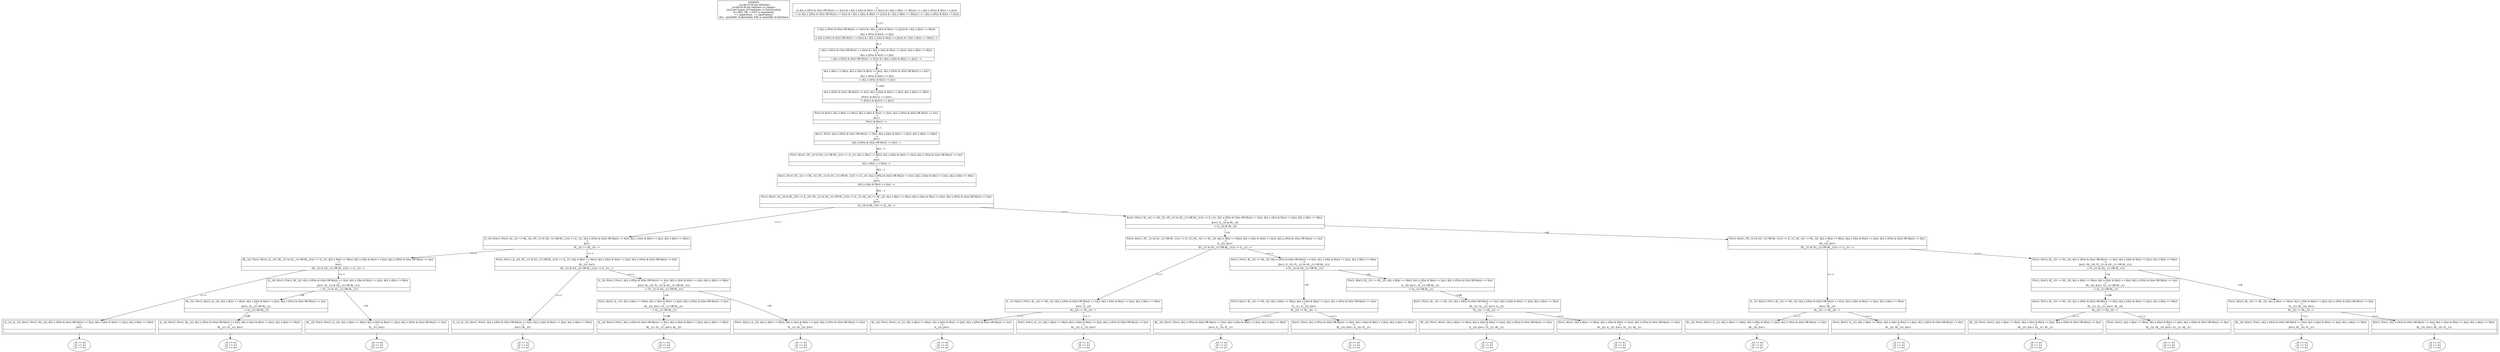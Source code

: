 digraph X {
legend [shape=box,label="LEGEND:\n__[a-z][a-z0-9] are MetaVars\n[a-z][a-z0-9] are SubjVars or LogVars\n[A-Z] are names of Predicates or FuncSymbols\n&=AND, OR, !=NOT is negotiation\n=> implication, == equevalence\nALL - quantifier of generality, EXZ is auantifier of existence"];	65 [label="__t3 => w1\n__t2 => w1\n__t1 => w1\n"]
	64 [label="__t3 => w1\n__t2 => w1\n__t1 => w1\n"]
	63 [label="__t3 => w1\n__t2 => w1\n__t1 => w1\n"]
	62 [label="__t3 => w1\n__t2 => w1\n__t1 => w1\n"]
	61 [label="__t3 => w1\n__t2 => w1\n__t1 => w1\n"]
	60 [label="__t3 => w1\n__t2 => w1\n__t1 => w1\n"]
	59 [label="__t3 => w1\n__t2 => w1\n__t1 => w1\n"]
	58 [label="__t3 => w1\n__t2 => w1\n__t1 => w1\n"]
	57 [label="__t3 => w1\n__t2 => w1\n__t1 => w1\n"]
	56 [label="__t3 => w1\n__t2 => w1\n__t1 => w1\n"]
	55 [label="__t3 => w1\n__t2 => w1\n__t1 => w1\n"]
	54 [label="__t3 => w1\n__t2 => w1\n__t1 => w1\n"]
	53 [label="__t3 => w1\n__t2 => w1\n__t1 => w1\n"]
	52 [label="__t3 => w1\n__t2 => w1\n__t1 => w1\n"]
	51 [label="__t3 => w1\n__t2 => w1\n__t1 => w1\n"]
	50 [label="__t3 => w1\n__t2 => w1\n__t1 => w1\n"]
	49 [label="__t3 => w1\n__t2 => w1\n__t1 => w1\n"]
	48 [label="__t3 => w1\n__t2 => w1\n__t1 => w1\n"]
	subgraph cluster2 {
		47 [shape=record,label="{<seq> H(__t2), F(w1), K(w1),  ALL x (K(x) =\> H(x)),  ALL x ((I(x) & H(x)) =\> J(x)),  ALL x ((F(x) & (G(x) OR H(x))) =\> I(x)) \n--\>\nH(__t3), J(w1), G(__t1), H(__t1) |<lastfip>  }"];
	}
	47 -> 65 [label=""]
	subgraph cluster2 {
		46 [shape=record,label="{<seq> F(w1), K(w1),  ALL x (K(x) =\> H(x)),  ALL x ((I(x) & H(x)) =\> J(x)),  ALL x ((F(x) & (G(x) OR H(x))) =\> I(x)) \n--\>\nK(__t2), H(__t3), J(w1), G(__t1), H(__t1) |<lastfip>  }"];
	}
	46 -> 64 [label=""]
	subgraph cluster2 {
		45 [shape=record,label="{<seq> H(__t2), F(w1), K(w1),  ALL x (K(x) =\> H(x)),  ALL x ((I(x) & H(x)) =\> J(x)),  ALL x ((F(x) & (G(x) OR H(x))) =\> I(x)) \n--\>\nI(__t3), J(w1), G(__t1), H(__t1) |<lastfip>  }"];
	}
	45 -> 59 [label=""]
	subgraph cluster2 {
		44 [shape=record,label="{<seq> F(w1), K(w1),  ALL x (K(x) =\> H(x)),  ALL x ((I(x) & H(x)) =\> J(x)),  ALL x ((F(x) & (G(x) OR H(x))) =\> I(x)) \n--\>\nK(__t2), I(__t3), J(w1), G(__t1), H(__t1) |<lastfip>  }"];
	}
	44 -> 58 [label=""]
	subgraph cluster2 {
		43 [shape=record,label="{<seq> J(__t3), K(w1), F(w1),  ALL x ((F(x) & (G(x) OR H(x))) =\> I(x)),  ALL x ((I(x) & H(x)) =\> J(x)),  ALL x (K(x) =\> H(x)) \n--\>\nH(__t1), G(__t1), J(w1), K(__t2) |<lastfip>  }"];
	}
	43 -> 50 [label=""]
	subgraph cluster2 {
		42 [shape=record,label="{<seq> J(__t3), K(w1), F(w1), H(__t2),  ALL x ((F(x) & (G(x) OR H(x))) =\> I(x)),  ALL x ((I(x) & H(x)) =\> J(x)),  ALL x (K(x) =\> H(x)) \n--\>\nH(__t1), G(__t1), J(w1) |<lastfip>  }"];
	}
	42 -> 53 [label=""]
	subgraph cluster2 {
		41 [shape=record,label="{<seq> H(__t2), K(w1), F(w1),  ALL x ((F(x) & (G(x) OR H(x))) =\> I(x)),  ALL x ((I(x) & H(x)) =\> J(x)),  ALL x (K(x) =\> H(x)) \n--\>\nJ(w1), I(__t3), F(__t1) |<lastfip>  }"];
	}
	41 -> 56 [label=""]
	subgraph cluster2 {
		40 [shape=record,label="{<seq> K(w1), F(w1),  ALL x ((F(x) & (G(x) OR H(x))) =\> I(x)),  ALL x ((I(x) & H(x)) =\> J(x)),  ALL x (K(x) =\> H(x)) \n--\>\nK(__t2), J(w1), I(__t3), F(__t1) |<lastfip>  }"];
	}
	40 -> 57 [label=""]
	39 [shape=record,label="{<seq> K(w1), F(w1), K(__t2) =\> H(__t2),  ALL x ((F(x) & (G(x) OR H(x))) =\> I(x)),  ALL x ((I(x) & H(x)) =\> J(x)),  ALL x (K(x) =\> H(x)) \n--\>\nH(__t1), G(__t1), J(w1), I(__t3) |<lastfip> K(__t2) =\> H(__t2) --\> }"];
	39 -> 45 [label="=>->"]
	39 -> 44 [label="=>->"]
	subgraph cluster2 {
		38 [shape=record,label="{<seq> H(__t2), K(w1), F(w1),  ALL x ((F(x) & (G(x) OR H(x))) =\> I(x)),  ALL x ((I(x) & H(x)) =\> J(x)),  ALL x (K(x) =\> H(x)) \n--\>\nJ(w1), H(__t3), F(__t1) |<lastfip>  }"];
	}
	38 -> 62 [label=""]
	subgraph cluster2 {
		37 [shape=record,label="{<seq> K(w1), F(w1),  ALL x ((F(x) & (G(x) OR H(x))) =\> I(x)),  ALL x ((I(x) & H(x)) =\> J(x)),  ALL x (K(x) =\> H(x)) \n--\>\nK(__t2), J(w1), H(__t3), F(__t1) |<lastfip>  }"];
	}
	37 -> 63 [label=""]
	36 [shape=record,label="{<seq> K(w1), F(w1), K(__t2) =\> H(__t2),  ALL x ((F(x) & (G(x) OR H(x))) =\> I(x)),  ALL x ((I(x) & H(x)) =\> J(x)),  ALL x (K(x) =\> H(x)) \n--\>\nH(__t1), G(__t1), J(w1), H(__t3) |<lastfip> K(__t2) =\> H(__t2) --\> }"];
	36 -> 47 [label="=>->"]
	36 -> 46 [label="=>->"]
	35 [shape=record,label="{<seq> F(w1), K(w1), K(__t2) =\> H(__t2),  ALL x (K(x) =\> H(x)),  ALL x ((I(x) & H(x)) =\> J(x)),  ALL x ((F(x) & (G(x) OR H(x))) =\> I(x)) \n--\>\nH(__t3), J(w1), G(__t1) OR H(__t1) |<lastfip> --\> G(__t1) OR H(__t1) }"];
	35 -> 36 [label="->OR"]
	34 [shape=record,label="{<seq> F(w1), K(w1), K(__t2) =\> H(__t2),  ALL x (K(x) =\> H(x)),  ALL x ((I(x) & H(x)) =\> J(x)),  ALL x ((F(x) & (G(x) OR H(x))) =\> I(x)) \n--\>\nF(__t1), H(__t3), J(w1) |<lastfip> K(__t2) =\> H(__t2) --\> }"];
	34 -> 38 [label="=>->"]
	34 -> 37 [label="=>->"]
	subgraph cluster2 {
		33 [shape=record,label="{<seq> H(__t2), F(w1), K(w1), I(__t1),  ALL x (K(x) =\> H(x)),  ALL x ((I(x) & H(x)) =\> J(x)),  ALL x ((F(x) & (G(x) OR H(x))) =\> I(x)) \n--\>\nH(__t3), J(w1) |<lastfip>  }"];
	}
	33 -> 61 [label=""]
	subgraph cluster2 {
		32 [shape=record,label="{<seq> F(w1), K(w1), I(__t1),  ALL x (K(x) =\> H(x)),  ALL x ((I(x) & H(x)) =\> J(x)),  ALL x ((F(x) & (G(x) OR H(x))) =\> I(x)) \n--\>\nK(__t2), H(__t3), J(w1) |<lastfip>  }"];
	}
	32 -> 60 [label=""]
	31 [shape=record,label="{<seq> F(w1), K(w1), K(__t2) =\> H(__t2),  ALL x (K(x) =\> H(x)),  ALL x ((I(x) & H(x)) =\> J(x)),  ALL x ((F(x) & (G(x) OR H(x))) =\> I(x)) \n--\>\nI(__t3), J(w1), G(__t1) OR H(__t1) |<lastfip> --\> G(__t1) OR H(__t1) }"];
	31 -> 39 [label="->OR"]
	30 [shape=record,label="{<seq> F(w1), K(w1), K(__t2) =\> H(__t2),  ALL x (K(x) =\> H(x)),  ALL x ((I(x) & H(x)) =\> J(x)),  ALL x ((F(x) & (G(x) OR H(x))) =\> I(x)) \n--\>\nF(__t1), I(__t3), J(w1) |<lastfip> K(__t2) =\> H(__t2) --\> }"];
	30 -> 41 [label="=>->"]
	30 -> 40 [label="=>->"]
	subgraph cluster2 {
		29 [shape=record,label="{<seq> H(__t2), F(w1), K(w1), I(__t1),  ALL x (K(x) =\> H(x)),  ALL x ((I(x) & H(x)) =\> J(x)),  ALL x ((F(x) & (G(x) OR H(x))) =\> I(x)) \n--\>\nI(__t3), J(w1) |<lastfip>  }"];
	}
	29 -> 55 [label=""]
	subgraph cluster2 {
		28 [shape=record,label="{<seq> F(w1), K(w1), I(__t1),  ALL x (K(x) =\> H(x)),  ALL x ((I(x) & H(x)) =\> J(x)),  ALL x ((F(x) & (G(x) OR H(x))) =\> I(x)) \n--\>\nK(__t2), I(__t3), J(w1) |<lastfip>  }"];
	}
	28 -> 54 [label=""]
	27 [shape=record,label="{<seq> H(__t2), F(w1), K(w1), J(__t3),  ALL x (K(x) =\> H(x)),  ALL x ((I(x) & H(x)) =\> J(x)),  ALL x ((F(x) & (G(x) OR H(x))) =\> I(x)) \n--\>\nJ(w1), G(__t1) OR H(__t1) |<lastfip> --\> G(__t1) OR H(__t1) }"];
	27 -> 42 [label="->OR"]
	subgraph cluster2 {
		26 [shape=record,label="{<seq> H(__t2), F(w1), K(w1), J(__t3),  ALL x (K(x) =\> H(x)),  ALL x ((I(x) & H(x)) =\> J(x)),  ALL x ((F(x) & (G(x) OR H(x))) =\> I(x)) \n--\>\nF(__t1), J(w1) |<lastfip>  }"];
	}
	26 -> 52 [label=""]
	25 [shape=record,label="{<seq> F(w1), K(w1), J(__t3),  ALL x (K(x) =\> H(x)),  ALL x ((I(x) & H(x)) =\> J(x)),  ALL x ((F(x) & (G(x) OR H(x))) =\> I(x)) \n--\>\nK(__t2), J(w1), G(__t1) OR H(__t1) |<lastfip> --\> G(__t1) OR H(__t1) }"];
	25 -> 43 [label="->OR"]
	subgraph cluster2 {
		24 [shape=record,label="{<seq> F(w1), K(w1), J(__t3),  ALL x (K(x) =\> H(x)),  ALL x ((I(x) & H(x)) =\> J(x)),  ALL x ((F(x) & (G(x) OR H(x))) =\> I(x)) \n--\>\nF(__t1), K(__t2), J(w1) |<lastfip>  }"];
	}
	24 -> 49 [label=""]
	subgraph cluster2 {
		23 [shape=record,label="{<seq> I(__t1), J(__t3), K(w1), F(w1),  ALL x ((F(x) & (G(x) OR H(x))) =\> I(x)),  ALL x ((I(x) & H(x)) =\> J(x)),  ALL x (K(x) =\> H(x)) \n--\>\nJ(w1), K(__t2) |<lastfip>  }"];
	}
	23 -> 48 [label=""]
	22 [shape=record,label="{<seq> J(__t3), K(w1), F(w1),  ALL x ((F(x) & (G(x) OR H(x))) =\> I(x)),  ALL x ((I(x) & H(x)) =\> J(x)),  ALL x (K(x) =\> H(x)) \n--\>\nJ(w1), K(__t2), F(__t1) & (G(__t1) OR H(__t1)) |<lastfip> --\> F(__t1) & (G(__t1) OR H(__t1)) }"];
	22 -> 25 [label="->&"]
	22 -> 24 [label="->&"]
	subgraph cluster2 {
		21 [shape=record,label="{<seq> I(__t1), J(__t3), K(w1), F(w1), H(__t2),  ALL x ((F(x) & (G(x) OR H(x))) =\> I(x)),  ALL x ((I(x) & H(x)) =\> J(x)),  ALL x (K(x) =\> H(x)) \n--\>\nJ(w1) |<lastfip>  }"];
	}
	21 -> 51 [label=""]
	20 [shape=record,label="{<seq> J(__t3), K(w1), F(w1), H(__t2),  ALL x ((F(x) & (G(x) OR H(x))) =\> I(x)),  ALL x ((I(x) & H(x)) =\> J(x)),  ALL x (K(x) =\> H(x)) \n--\>\nJ(w1), F(__t1) & (G(__t1) OR H(__t1)) |<lastfip> --\> F(__t1) & (G(__t1) OR H(__t1)) }"];
	20 -> 27 [label="->&"]
	20 -> 26 [label="->&"]
	19 [shape=record,label="{<seq> I(__t1), K(w1), F(w1), K(__t2) =\> H(__t2),  ALL x ((F(x) & (G(x) OR H(x))) =\> I(x)),  ALL x ((I(x) & H(x)) =\> J(x)),  ALL x (K(x) =\> H(x)) \n--\>\nJ(w1), I(__t3) |<lastfip> K(__t2) =\> H(__t2) --\> }"];
	19 -> 29 [label="=>->"]
	19 -> 28 [label="=>->"]
	18 [shape=record,label="{<seq> K(w1), F(w1), K(__t2) =\> H(__t2),  ALL x ((F(x) & (G(x) OR H(x))) =\> I(x)),  ALL x ((I(x) & H(x)) =\> J(x)),  ALL x (K(x) =\> H(x)) \n--\>\nJ(w1), I(__t3), F(__t1) & (G(__t1) OR H(__t1)) |<lastfip> --\> F(__t1) & (G(__t1) OR H(__t1)) }"];
	18 -> 31 [label="->&"]
	18 -> 30 [label="->&"]
	17 [shape=record,label="{<seq> I(__t1), K(w1), F(w1), K(__t2) =\> H(__t2),  ALL x ((F(x) & (G(x) OR H(x))) =\> I(x)),  ALL x ((I(x) & H(x)) =\> J(x)),  ALL x (K(x) =\> H(x)) \n--\>\nJ(w1), H(__t3) |<lastfip> K(__t2) =\> H(__t2) --\> }"];
	17 -> 33 [label="=>->"]
	17 -> 32 [label="=>->"]
	16 [shape=record,label="{<seq> K(w1), F(w1), K(__t2) =\> H(__t2),  ALL x ((F(x) & (G(x) OR H(x))) =\> I(x)),  ALL x ((I(x) & H(x)) =\> J(x)),  ALL x (K(x) =\> H(x)) \n--\>\nJ(w1), H(__t3), F(__t1) & (G(__t1) OR H(__t1)) |<lastfip> --\> F(__t1) & (G(__t1) OR H(__t1)) }"];
	16 -> 35 [label="->&"]
	16 -> 34 [label="->&"]
	15 [shape=record,label="{<seq> F(w1), K(w1), (F(__t1) & (G(__t1) OR H(__t1))) =\> I(__t1), K(__t2) =\> H(__t2),  ALL x (K(x) =\> H(x)),  ALL x ((I(x) & H(x)) =\> J(x)),  ALL x ((F(x) & (G(x) OR H(x))) =\> I(x)) \n--\>\nH(__t3), J(w1) |<lastfip> (F(__t1) & (G(__t1) OR H(__t1))) =\> I(__t1) --\> }"];
	15 -> 17 [label="=>->"]
	15 -> 16 [label="=>->"]
	14 [shape=record,label="{<seq> F(w1), K(w1), (F(__t1) & (G(__t1) OR H(__t1))) =\> I(__t1), K(__t2) =\> H(__t2),  ALL x (K(x) =\> H(x)),  ALL x ((I(x) & H(x)) =\> J(x)),  ALL x ((F(x) & (G(x) OR H(x))) =\> I(x)) \n--\>\nI(__t3), J(w1) |<lastfip> (F(__t1) & (G(__t1) OR H(__t1))) =\> I(__t1) --\> }"];
	14 -> 19 [label="=>->"]
	14 -> 18 [label="=>->"]
	13 [shape=record,label="{<seq> H(__t2), F(w1), K(w1), J(__t3), (F(__t1) & (G(__t1) OR H(__t1))) =\> I(__t1),  ALL x (K(x) =\> H(x)),  ALL x ((I(x) & H(x)) =\> J(x)),  ALL x ((F(x) & (G(x) OR H(x))) =\> I(x)) \n--\>\nJ(w1) |<lastfip> (F(__t1) & (G(__t1) OR H(__t1))) =\> I(__t1) --\> }"];
	13 -> 21 [label="=>->"]
	13 -> 20 [label="=>->"]
	12 [shape=record,label="{<seq> F(w1), K(w1), J(__t3), (F(__t1) & (G(__t1) OR H(__t1))) =\> I(__t1),  ALL x (K(x) =\> H(x)),  ALL x ((I(x) & H(x)) =\> J(x)),  ALL x ((F(x) & (G(x) OR H(x))) =\> I(x)) \n--\>\nK(__t2), J(w1) |<lastfip> (F(__t1) & (G(__t1) OR H(__t1))) =\> I(__t1) --\> }"];
	12 -> 23 [label="=>->"]
	12 -> 22 [label="=>->"]
	11 [shape=record,label="{<seq> J(__t3), K(w1), F(w1), K(__t2) =\> H(__t2), (F(__t1) & (G(__t1) OR H(__t1))) =\> I(__t1),  ALL x ((F(x) & (G(x) OR H(x))) =\> I(x)),  ALL x ((I(x) & H(x)) =\> J(x)),  ALL x (K(x) =\> H(x)) \n--\>\nJ(w1) |<lastfip> K(__t2) =\> H(__t2) --\> }"];
	11 -> 13 [label="=>->"]
	11 -> 12 [label="=>->"]
	10 [shape=record,label="{<seq> K(w1), F(w1), K(__t2) =\> H(__t2), (F(__t1) & (G(__t1) OR H(__t1))) =\> I(__t1),  ALL x ((F(x) & (G(x) OR H(x))) =\> I(x)),  ALL x ((I(x) & H(x)) =\> J(x)),  ALL x (K(x) =\> H(x)) \n--\>\nJ(w1), I(__t3) & H(__t3) |<lastfip> --\> I(__t3) & H(__t3) }"];
	10 -> 15 [label="->&"]
	10 -> 14 [label="->&"]
	9 [shape=record,label="{<seq> F(w1), K(w1), (I(__t3) & H(__t3)) =\> J(__t3), (F(__t1) & (G(__t1) OR H(__t1))) =\> I(__t1), K(__t2) =\> H(__t2),  ALL x (K(x) =\> H(x)),  ALL x ((I(x) & H(x)) =\> J(x)),  ALL x ((F(x) & (G(x) OR H(x))) =\> I(x)) \n--\>\nJ(w1) |<lastfip> (I(__t3) & H(__t3)) =\> J(__t3) --\> }"];
	9 -> 11 [label="=>->"]
	9 -> 10 [label="=>->"]
	8 [shape=record,label="{<seq> K(w1), F(w1), K(__t2) =\> H(__t2), (F(__t1) & (G(__t1) OR H(__t1))) =\> I(__t1),  ALL x ((F(x) & (G(x) OR H(x))) =\> I(x)),  ALL x ((I(x) & H(x)) =\> J(x)),  ALL x (K(x) =\> H(x)) \n--\>\nJ(w1) |<lastfip>  ALL x ((I(x) & H(x)) =\> J(x)) --\> }"];
	8 -> 9 [label="ALL -->"]
	7 [shape=record,label="{<seq> F(w1), K(w1), (F(__t1) & (G(__t1) OR H(__t1))) =\> I(__t1),  ALL x (K(x) =\> H(x)),  ALL x ((I(x) & H(x)) =\> J(x)),  ALL x ((F(x) & (G(x) OR H(x))) =\> I(x)) \n--\>\nJ(w1) |<lastfip>  ALL x (K(x) =\> H(x)) --\> }"];
	7 -> 8 [label="ALL -->"]
	6 [shape=record,label="{<seq> K(w1), F(w1),  ALL x ((F(x) & (G(x) OR H(x))) =\> I(x)),  ALL x ((I(x) & H(x)) =\> J(x)),  ALL x (K(x) =\> H(x)) \n--\>\nJ(w1) |<lastfip>  ALL x ((F(x) & (G(x) OR H(x))) =\> I(x)) --\> }"];
	6 -> 7 [label="ALL -->"]
	5 [shape=record,label="{<seq> F(w1) & K(w1),  ALL x (K(x) =\> H(x)),  ALL x ((I(x) & H(x)) =\> J(x)),  ALL x ((F(x) & (G(x) OR H(x))) =\> I(x)) \n--\>\nJ(w1) |<lastfip> F(w1) & K(w1) --\> }"];
	5 -> 6 [label="&->"]
	4 [shape=record,label="{<seq>  ALL x ((F(x) & (G(x) OR H(x))) =\> I(x)),  ALL x ((I(x) & H(x)) =\> J(x)),  ALL x (K(x) =\> H(x)) \n--\>\n(F(w1) & K(w1)) =\> J(w1) |<lastfip> --\> (F(w1) & K(w1)) =\> J(w1) }"];
	4 -> 5 [label="->=>"]
	3 [shape=record,label="{<seq>  ALL x (K(x) =\> H(x)),  ALL x ((I(x) & H(x)) =\> J(x)),  ALL x ((F(x) & (G(x) OR H(x))) =\> I(x)) \n--\>\n ALL x ((F(x) & K(x)) =\> J(x)) |<lastfip> --\>  ALL x ((F(x) & K(x)) =\> J(x)) }"];
	3 -> 4 [label="-->ALL"]
	2 [shape=record,label="{<seq> ( ALL x ((F(x) & (G(x) OR H(x))) =\> I(x))) & ( ALL x ((I(x) & H(x)) =\> J(x))),  ALL x (K(x) =\> H(x)) \n--\>\n ALL x ((F(x) & K(x)) =\> J(x)) |<lastfip> ( ALL x ((F(x) & (G(x) OR H(x))) =\> I(x))) & ( ALL x ((I(x) & H(x)) =\> J(x))) --\> }"];
	2 -> 3 [label="&->"]
	1 [shape=record,label="{<seq> (( ALL x ((F(x) & (G(x) OR H(x))) =\> I(x))) & ( ALL x ((I(x) & H(x)) =\> J(x)))) & ( ALL x (K(x) =\> H(x))) \n--\>\n ALL x ((F(x) & K(x)) =\> J(x)) |<lastfip> (( ALL x ((F(x) & (G(x) OR H(x))) =\> I(x))) & ( ALL x ((I(x) & H(x)) =\> J(x)))) & ( ALL x (K(x) =\> H(x))) --\> }"];
	1 -> 2 [label="&->"]
	0 [shape=record,label="{<seq>  \n--\>\n((( ALL x ((F(x) & (G(x) OR H(x))) =\> I(x))) & ( ALL x ((I(x) & H(x)) =\> J(x)))) & ( ALL x (K(x) =\> H(x)))) =\> ( ALL x ((F(x) & K(x)) =\> J(x))) |<lastfip> --\> ((( ALL x ((F(x) & (G(x) OR H(x))) =\> I(x))) & ( ALL x ((I(x) & H(x)) =\> J(x)))) & ( ALL x (K(x) =\> H(x)))) =\> ( ALL x ((F(x) & K(x)) =\> J(x))) }"];
	0 -> 1 [label="->=>"]
}
